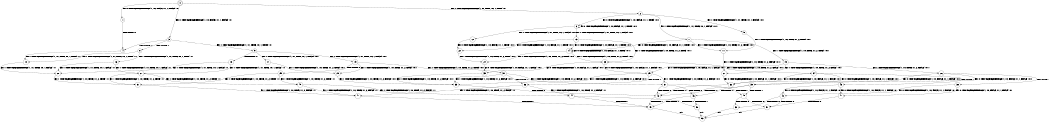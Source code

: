digraph BCG {
size = "7, 10.5";
center = TRUE;
node [shape = circle];
0 [peripheries = 2];
0 -> 1 [label = "EX !0 !ATOMIC_EXCH_BRANCH (1, +0, FALSE, +1, 1, FALSE) !:0:"];
0 -> 2 [label = "EX !1 !ATOMIC_EXCH_BRANCH (1, +1, TRUE, +0, 1, TRUE) !:0:"];
0 -> 3 [label = "EX !0 !ATOMIC_EXCH_BRANCH (1, +0, FALSE, +1, 1, FALSE) !:0:"];
1 -> 4 [label = "TERMINATE !0"];
2 -> 5 [label = "EX !1 !ATOMIC_EXCH_BRANCH (1, +1, TRUE, +0, 1, FALSE) !:0:1:"];
2 -> 6 [label = "EX !0 !ATOMIC_EXCH_BRANCH (1, +0, FALSE, +1, 1, TRUE) !:0:1:"];
2 -> 7 [label = "EX !1 !ATOMIC_EXCH_BRANCH (1, +1, TRUE, +0, 1, FALSE) !:0:1:"];
3 -> 4 [label = "TERMINATE !0"];
3 -> 8 [label = "TERMINATE !0"];
3 -> 9 [label = "EX !1 !ATOMIC_EXCH_BRANCH (1, +1, TRUE, +0, 1, TRUE) !:0:"];
4 -> 10 [label = "EX !1 !ATOMIC_EXCH_BRANCH (1, +1, TRUE, +0, 1, TRUE) !:1:"];
5 -> 11 [label = "EX !1 !ATOMIC_EXCH_BRANCH (1, +0, TRUE, +1, 2, TRUE) !:0:1:"];
6 -> 12 [label = "EX !1 !ATOMIC_EXCH_BRANCH (1, +1, TRUE, +0, 1, FALSE) !:0:1:"];
6 -> 13 [label = "EX !1 !ATOMIC_EXCH_BRANCH (1, +1, TRUE, +0, 1, FALSE) !:0:1:"];
6 -> 6 [label = "EX !0 !ATOMIC_EXCH_BRANCH (1, +0, FALSE, +1, 1, TRUE) !:0:1:"];
7 -> 11 [label = "EX !1 !ATOMIC_EXCH_BRANCH (1, +0, TRUE, +1, 2, TRUE) !:0:1:"];
7 -> 14 [label = "EX !0 !ATOMIC_EXCH_BRANCH (1, +0, FALSE, +1, 1, TRUE) !:0:1:"];
7 -> 15 [label = "EX !1 !ATOMIC_EXCH_BRANCH (1, +0, TRUE, +1, 2, TRUE) !:0:1:"];
8 -> 10 [label = "EX !1 !ATOMIC_EXCH_BRANCH (1, +1, TRUE, +0, 1, TRUE) !:1:"];
8 -> 16 [label = "EX !1 !ATOMIC_EXCH_BRANCH (1, +1, TRUE, +0, 1, TRUE) !:1:"];
9 -> 17 [label = "EX !1 !ATOMIC_EXCH_BRANCH (1, +1, TRUE, +0, 1, FALSE) !:0:1:"];
9 -> 18 [label = "TERMINATE !0"];
9 -> 19 [label = "EX !1 !ATOMIC_EXCH_BRANCH (1, +1, TRUE, +0, 1, FALSE) !:0:1:"];
10 -> 20 [label = "EX !1 !ATOMIC_EXCH_BRANCH (1, +1, TRUE, +0, 1, FALSE) !:1:"];
11 -> 21 [label = "EX !1 !ATOMIC_EXCH_BRANCH (1, +0, TRUE, +1, 2, FALSE) !:0:1:"];
12 -> 22 [label = "EX !0 !ATOMIC_EXCH_BRANCH (1, +0, FALSE, +1, 1, TRUE) !:0:1:"];
13 -> 22 [label = "EX !0 !ATOMIC_EXCH_BRANCH (1, +0, FALSE, +1, 1, TRUE) !:0:1:"];
13 -> 23 [label = "EX !1 !ATOMIC_EXCH_BRANCH (1, +0, TRUE, +1, 2, TRUE) !:0:1:"];
13 -> 14 [label = "EX !0 !ATOMIC_EXCH_BRANCH (1, +0, FALSE, +1, 1, TRUE) !:0:1:"];
14 -> 24 [label = "EX !1 !ATOMIC_EXCH_BRANCH (1, +0, TRUE, +1, 2, TRUE) !:0:1:"];
14 -> 23 [label = "EX !1 !ATOMIC_EXCH_BRANCH (1, +0, TRUE, +1, 2, TRUE) !:0:1:"];
14 -> 14 [label = "EX !0 !ATOMIC_EXCH_BRANCH (1, +0, FALSE, +1, 1, TRUE) !:0:1:"];
15 -> 21 [label = "EX !1 !ATOMIC_EXCH_BRANCH (1, +0, TRUE, +1, 2, FALSE) !:0:1:"];
15 -> 25 [label = "EX !0 !ATOMIC_EXCH_BRANCH (1, +0, FALSE, +1, 1, FALSE) !:0:1:"];
15 -> 26 [label = "EX !1 !ATOMIC_EXCH_BRANCH (1, +0, TRUE, +1, 2, FALSE) !:0:1:"];
16 -> 20 [label = "EX !1 !ATOMIC_EXCH_BRANCH (1, +1, TRUE, +0, 1, FALSE) !:1:"];
16 -> 27 [label = "EX !1 !ATOMIC_EXCH_BRANCH (1, +1, TRUE, +0, 1, FALSE) !:1:"];
17 -> 28 [label = "EX !1 !ATOMIC_EXCH_BRANCH (1, +0, TRUE, +1, 2, TRUE) !:0:1:"];
18 -> 20 [label = "EX !1 !ATOMIC_EXCH_BRANCH (1, +1, TRUE, +0, 1, FALSE) !:1:"];
18 -> 27 [label = "EX !1 !ATOMIC_EXCH_BRANCH (1, +1, TRUE, +0, 1, FALSE) !:1:"];
19 -> 28 [label = "EX !1 !ATOMIC_EXCH_BRANCH (1, +0, TRUE, +1, 2, TRUE) !:0:1:"];
19 -> 29 [label = "TERMINATE !0"];
19 -> 30 [label = "EX !1 !ATOMIC_EXCH_BRANCH (1, +0, TRUE, +1, 2, TRUE) !:0:1:"];
20 -> 31 [label = "EX !1 !ATOMIC_EXCH_BRANCH (1, +0, TRUE, +1, 2, TRUE) !:1:"];
21 -> 32 [label = "EX !0 !ATOMIC_EXCH_BRANCH (1, +0, FALSE, +1, 1, FALSE) !:0:1:"];
22 -> 24 [label = "EX !1 !ATOMIC_EXCH_BRANCH (1, +0, TRUE, +1, 2, TRUE) !:0:1:"];
23 -> 33 [label = "EX !0 !ATOMIC_EXCH_BRANCH (1, +0, FALSE, +1, 1, FALSE) !:0:1:"];
23 -> 34 [label = "EX !1 !ATOMIC_EXCH_BRANCH (1, +0, TRUE, +1, 2, FALSE) !:0:1:"];
23 -> 25 [label = "EX !0 !ATOMIC_EXCH_BRANCH (1, +0, FALSE, +1, 1, FALSE) !:0:1:"];
24 -> 33 [label = "EX !0 !ATOMIC_EXCH_BRANCH (1, +0, FALSE, +1, 1, FALSE) !:0:1:"];
25 -> 35 [label = "EX !1 !ATOMIC_EXCH_BRANCH (1, +0, TRUE, +1, 2, FALSE) !:0:1:"];
25 -> 36 [label = "TERMINATE !0"];
25 -> 37 [label = "EX !1 !ATOMIC_EXCH_BRANCH (1, +0, TRUE, +1, 2, FALSE) !:0:1:"];
26 -> 32 [label = "EX !0 !ATOMIC_EXCH_BRANCH (1, +0, FALSE, +1, 1, FALSE) !:0:1:"];
26 -> 38 [label = "TERMINATE !1"];
26 -> 39 [label = "EX !0 !ATOMIC_EXCH_BRANCH (1, +0, FALSE, +1, 1, FALSE) !:0:1:"];
27 -> 31 [label = "EX !1 !ATOMIC_EXCH_BRANCH (1, +0, TRUE, +1, 2, TRUE) !:1:"];
27 -> 40 [label = "EX !1 !ATOMIC_EXCH_BRANCH (1, +0, TRUE, +1, 2, TRUE) !:1:"];
28 -> 35 [label = "EX !1 !ATOMIC_EXCH_BRANCH (1, +0, TRUE, +1, 2, FALSE) !:0:1:"];
29 -> 31 [label = "EX !1 !ATOMIC_EXCH_BRANCH (1, +0, TRUE, +1, 2, TRUE) !:1:"];
29 -> 40 [label = "EX !1 !ATOMIC_EXCH_BRANCH (1, +0, TRUE, +1, 2, TRUE) !:1:"];
30 -> 35 [label = "EX !1 !ATOMIC_EXCH_BRANCH (1, +0, TRUE, +1, 2, FALSE) !:0:1:"];
30 -> 36 [label = "TERMINATE !0"];
30 -> 37 [label = "EX !1 !ATOMIC_EXCH_BRANCH (1, +0, TRUE, +1, 2, FALSE) !:0:1:"];
31 -> 41 [label = "EX !1 !ATOMIC_EXCH_BRANCH (1, +0, TRUE, +1, 2, FALSE) !:1:"];
32 -> 42 [label = "TERMINATE !0"];
33 -> 35 [label = "EX !1 !ATOMIC_EXCH_BRANCH (1, +0, TRUE, +1, 2, FALSE) !:0:1:"];
34 -> 32 [label = "EX !0 !ATOMIC_EXCH_BRANCH (1, +0, FALSE, +1, 1, FALSE) !:0:1:"];
34 -> 43 [label = "TERMINATE !1"];
34 -> 39 [label = "EX !0 !ATOMIC_EXCH_BRANCH (1, +0, FALSE, +1, 1, FALSE) !:0:1:"];
35 -> 42 [label = "TERMINATE !0"];
36 -> 41 [label = "EX !1 !ATOMIC_EXCH_BRANCH (1, +0, TRUE, +1, 2, FALSE) !:1:"];
36 -> 44 [label = "EX !1 !ATOMIC_EXCH_BRANCH (1, +0, TRUE, +1, 2, FALSE) !:1:"];
37 -> 42 [label = "TERMINATE !0"];
37 -> 45 [label = "TERMINATE !1"];
37 -> 46 [label = "TERMINATE !0"];
38 -> 47 [label = "EX !0 !ATOMIC_EXCH_BRANCH (1, +0, FALSE, +1, 1, FALSE) !:0:"];
38 -> 48 [label = "EX !0 !ATOMIC_EXCH_BRANCH (1, +0, FALSE, +1, 1, FALSE) !:0:"];
39 -> 42 [label = "TERMINATE !0"];
39 -> 45 [label = "TERMINATE !1"];
39 -> 46 [label = "TERMINATE !0"];
40 -> 41 [label = "EX !1 !ATOMIC_EXCH_BRANCH (1, +0, TRUE, +1, 2, FALSE) !:1:"];
40 -> 44 [label = "EX !1 !ATOMIC_EXCH_BRANCH (1, +0, TRUE, +1, 2, FALSE) !:1:"];
41 -> 49 [label = "TERMINATE !1"];
42 -> 49 [label = "TERMINATE !1"];
43 -> 47 [label = "EX !0 !ATOMIC_EXCH_BRANCH (1, +0, FALSE, +1, 1, FALSE) !:0:"];
43 -> 48 [label = "EX !0 !ATOMIC_EXCH_BRANCH (1, +0, FALSE, +1, 1, FALSE) !:0:"];
44 -> 49 [label = "TERMINATE !1"];
44 -> 50 [label = "TERMINATE !1"];
45 -> 51 [label = "TERMINATE !0"];
45 -> 52 [label = "TERMINATE !0"];
46 -> 49 [label = "TERMINATE !1"];
46 -> 50 [label = "TERMINATE !1"];
47 -> 51 [label = "TERMINATE !0"];
48 -> 51 [label = "TERMINATE !0"];
48 -> 52 [label = "TERMINATE !0"];
49 -> 53 [label = "exit"];
50 -> 53 [label = "exit"];
51 -> 53 [label = "exit"];
52 -> 53 [label = "exit"];
}

